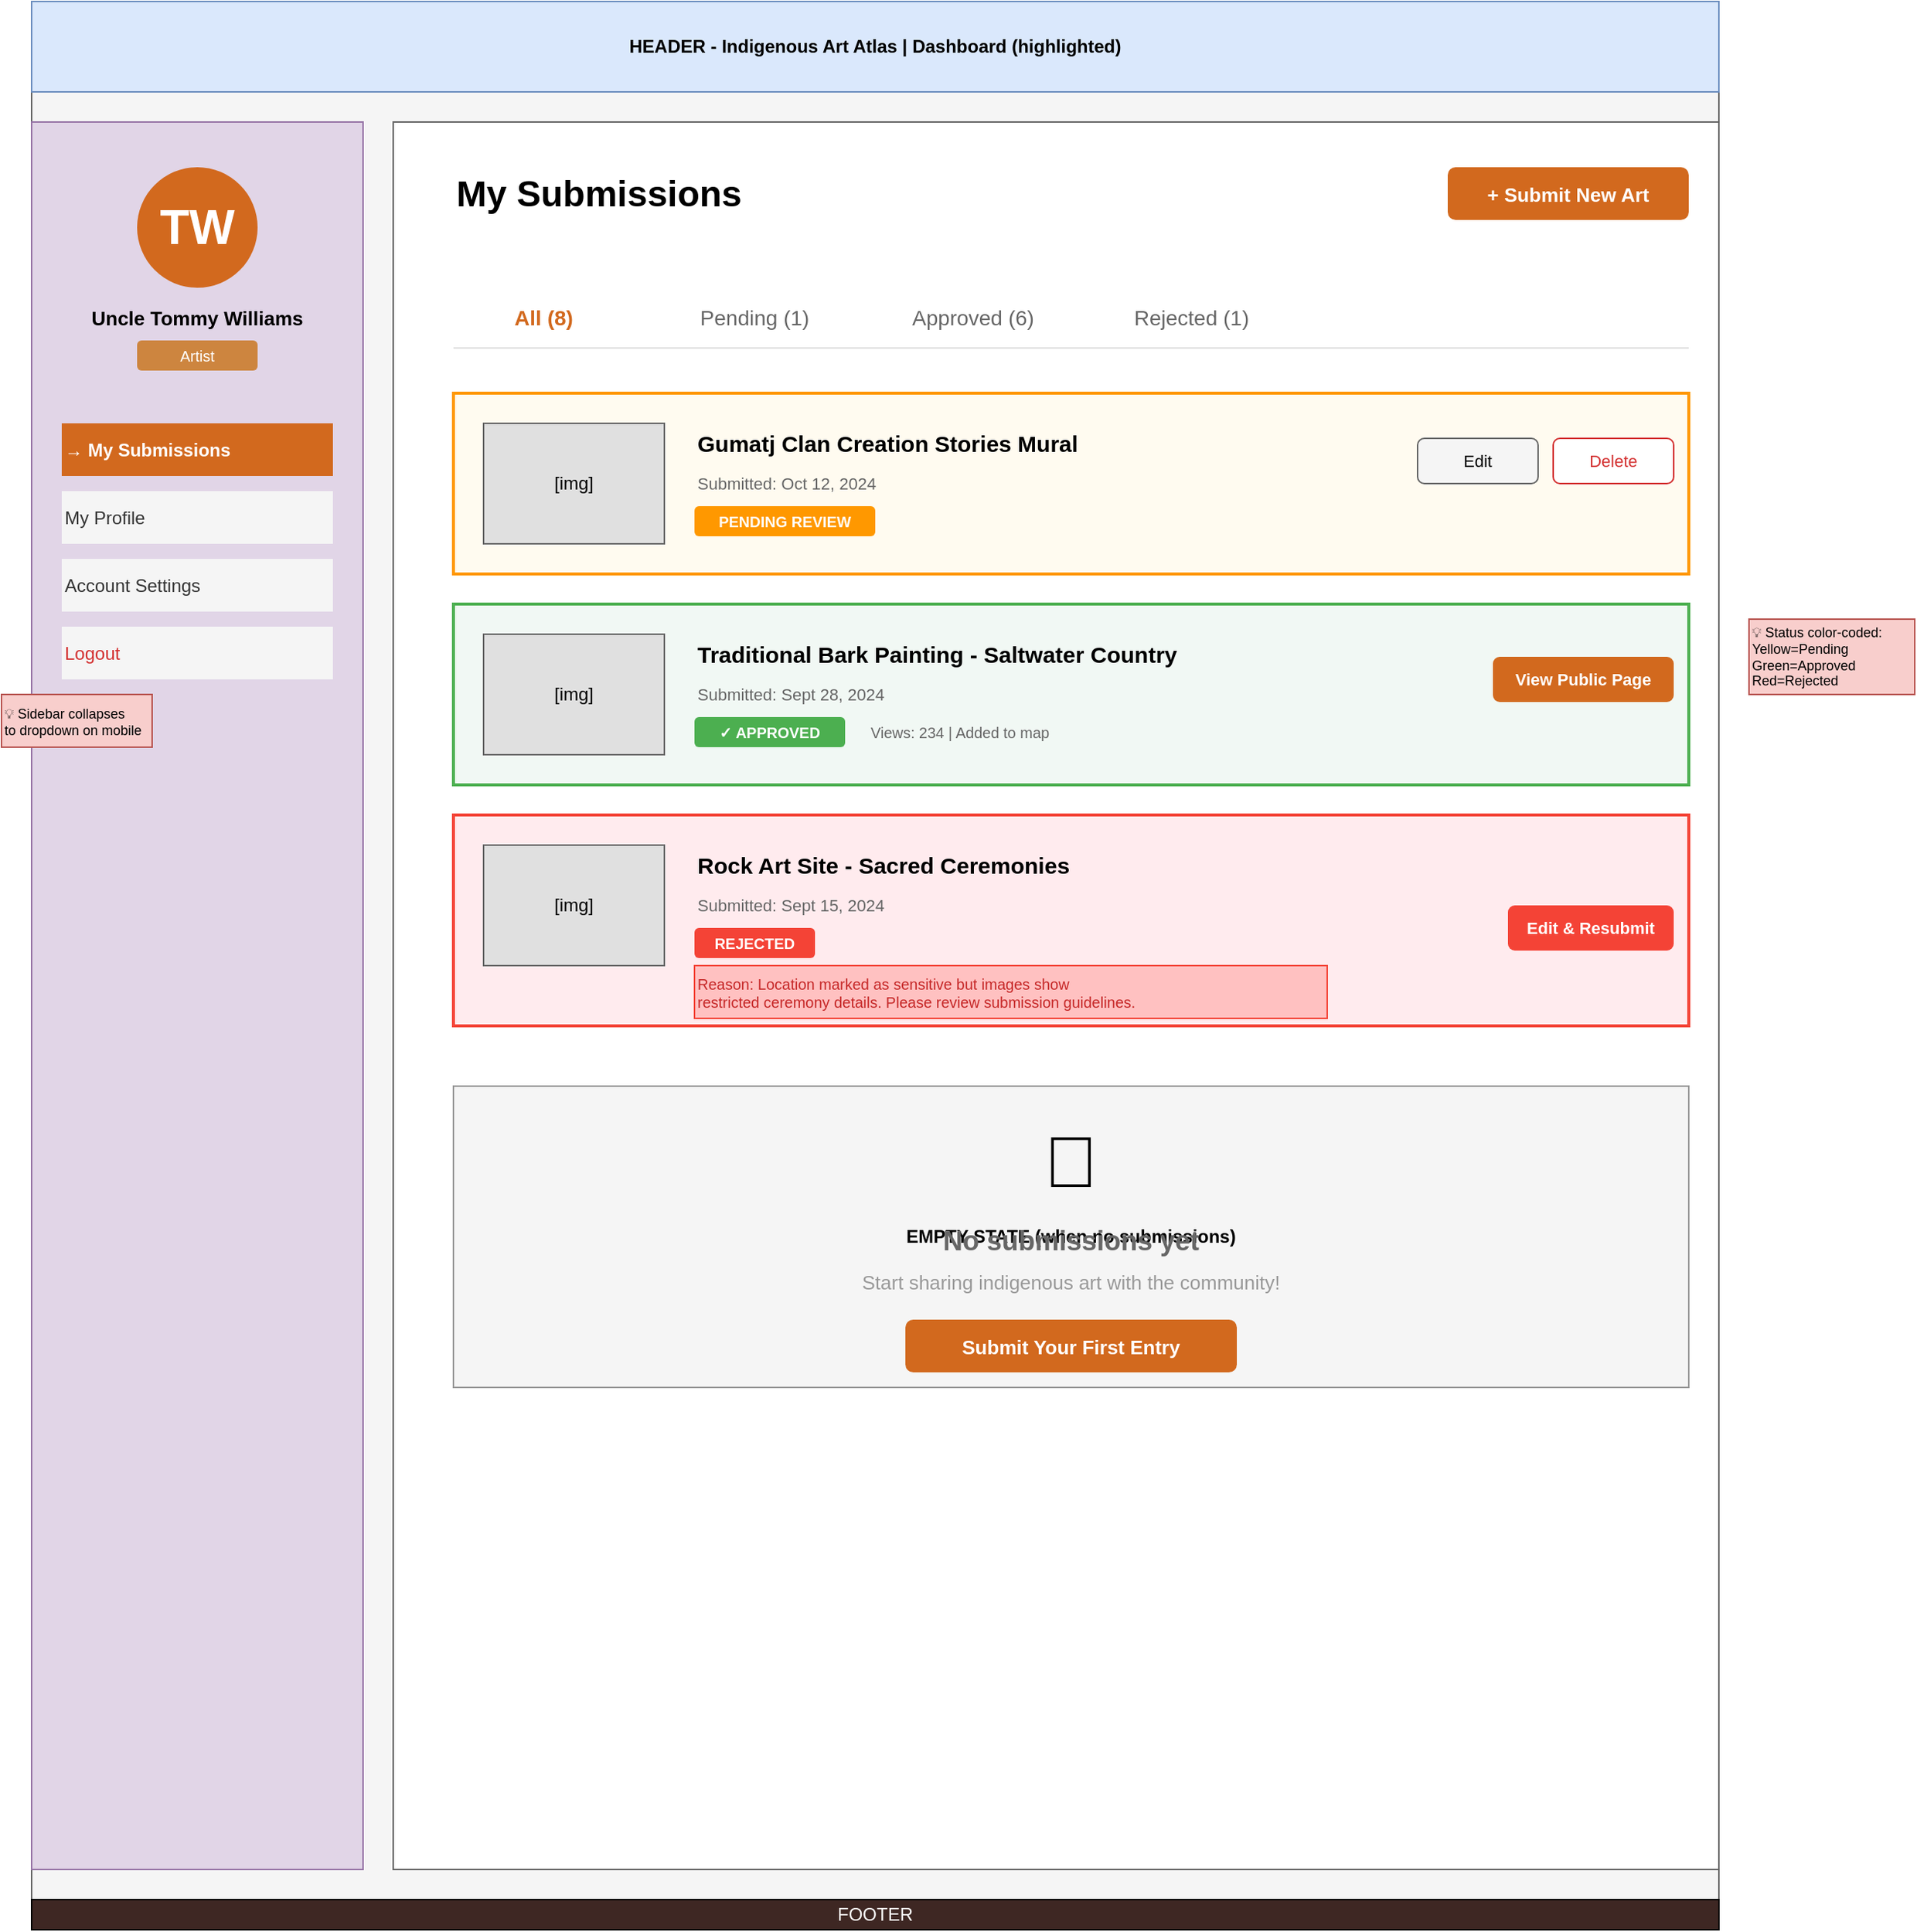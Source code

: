 <?xml version="1.0" encoding="UTF-8"?>
<mxfile>
  <diagram name="User Dashboard Wireframe" id="dashboard">
    <mxGraphModel dx="1434" dy="844" grid="1" gridSize="10" guides="1" tooltips="1" connect="1" arrows="1" fold="1" page="1" pageScale="1" pageWidth="1200" pageHeight="1400" math="0" shadow="0">
      <root>
        <mxCell id="0" />
        <mxCell id="1" parent="0" />

        <!-- Browser Window -->
        <mxCell id="browser" value="" style="rounded=0;whiteSpace=wrap;html=1;fillColor=#f5f5f5;strokeColor=#666666;" vertex="1" parent="1">
          <mxGeometry x="40" y="40" width="1120" height="1280" as="geometry" />
        </mxCell>

        <!-- Header -->
        <mxCell id="header" value="HEADER - Indigenous Art Atlas | Dashboard (highlighted)" style="rounded=0;whiteSpace=wrap;html=1;fillColor=#dae8fc;strokeColor=#6c8ebf;fontStyle=1" vertex="1" parent="1">
          <mxGeometry x="40" y="40" width="1120" height="60" as="geometry" />
        </mxCell>

        <!-- Sidebar Navigation (20%) -->
        <mxCell id="sidebar" value="" style="rounded=0;whiteSpace=wrap;html=1;fillColor=#e1d5e7;strokeColor=#9673a6;align=left;verticalAlign=top;" vertex="1" parent="1">
          <mxGeometry x="40" y="120" width="220" height="1160" as="geometry" />
        </mxCell>

        <!-- User Profile Card -->
        <mxCell id="user-avatar" value="" style="ellipse;whiteSpace=wrap;html=1;fillColor=#d2691e;strokeColor=none;fontColor=#ffffff;fontSize=40;fontStyle=1" vertex="1" parent="1">
          <mxGeometry x="110" y="150" width="80" height="80" as="geometry" />
        </mxCell>

        <mxCell id="user-initials" value="TW" style="text;html=1;strokeColor=none;fillColor=none;align=center;verticalAlign=middle;whiteSpace=wrap;rounded=0;fontSize=32;fontColor=#ffffff;fontStyle=1" vertex="1" parent="1">
          <mxGeometry x="110" y="165" width="80" height="50" as="geometry" />
        </mxCell>

        <mxCell id="user-name" value="Uncle Tommy Williams" style="text;html=1;strokeColor=none;fillColor=none;align=center;verticalAlign=middle;whiteSpace=wrap;rounded=0;fontSize=13;fontStyle=1" vertex="1" parent="1">
          <mxGeometry x="60" y="240" width="180" height="20" as="geometry" />
        </mxCell>

        <mxCell id="user-role" value="Artist" style="rounded=1;whiteSpace=wrap;html=1;fillColor=#cd853f;strokeColor=none;fontColor=#ffffff;fontSize=10;" vertex="1" parent="1">
          <mxGeometry x="110" y="265" width="80" height="20" as="geometry" />
        </mxCell>

        <!-- Sidebar Menu -->
        <mxCell id="menu-item1" value="→ My Submissions" style="rounded=0;whiteSpace=wrap;html=1;fillColor=#d2691e;strokeColor=none;fontColor=#ffffff;align=left;fontSize=12;fontStyle=1" vertex="1" parent="1">
          <mxGeometry x="60" y="320" width="180" height="35" as="geometry" />
        </mxCell>

        <mxCell id="menu-item2" value="   My Profile" style="rounded=0;whiteSpace=wrap;html=1;fillColor=#f5f5f5;strokeColor=none;fontColor=#333333;align=left;fontSize=12;" vertex="1" parent="1">
          <mxGeometry x="60" y="365" width="180" height="35" as="geometry" />
        </mxCell>

        <mxCell id="menu-item3" value="   Account Settings" style="rounded=0;whiteSpace=wrap;html=1;fillColor=#f5f5f5;strokeColor=none;fontColor=#333333;align=left;fontSize=12;" vertex="1" parent="1">
          <mxGeometry x="60" y="410" width="180" height="35" as="geometry" />
        </mxCell>

        <mxCell id="menu-item4" value="   Logout" style="rounded=0;whiteSpace=wrap;html=1;fillColor=#f5f5f5;strokeColor=none;fontColor=#d32f2f;align=left;fontSize=12;" vertex="1" parent="1">
          <mxGeometry x="60" y="455" width="180" height="35" as="geometry" />
        </mxCell>

        <!-- Main Content Area (80%) -->
        <mxCell id="main-content" value="" style="rounded=0;whiteSpace=wrap;html=1;fillColor=#ffffff;strokeColor=#666666;align=left;verticalAlign=top;" vertex="1" parent="1">
          <mxGeometry x="280" y="120" width="880" height="1160" as="geometry" />
        </mxCell>

        <!-- Dashboard Header -->
        <mxCell id="dash-header" value="My Submissions" style="text;html=1;strokeColor=none;fillColor=none;align=left;verticalAlign=middle;whiteSpace=wrap;rounded=0;fontSize=24;fontStyle=1" vertex="1" parent="1">
          <mxGeometry x="320" y="150" width="400" height="35" as="geometry" />
        </mxCell>

        <mxCell id="btn-submit-new" value="+ Submit New Art" style="rounded=1;whiteSpace=wrap;html=1;fillColor=#d2691e;strokeColor=none;fontColor=#ffffff;fontSize=13;fontStyle=1" vertex="1" parent="1">
          <mxGeometry x="980" y="150" width="160" height="35" as="geometry" />
        </mxCell>

        <!-- Tabs -->
        <mxCell id="tabs-container" value="" style="rounded=0;whiteSpace=wrap;html=1;fillColor=none;strokeColor=none;" vertex="1" parent="1">
          <mxGeometry x="320" y="220" width="820" height="50" as="geometry" />
        </mxCell>

        <mxCell id="tab1" value="All (8)" style="rounded=0;whiteSpace=wrap;html=1;fillColor=none;strokeColor=none;fontColor=#d2691e;fontSize=14;fontStyle=1;align=center;borderBottom=1;borderColor=#d2691e;borderWidth=3;" vertex="1" parent="1">
          <mxGeometry x="320" y="230" width="120" height="40" as="geometry" />
        </mxCell>

        <mxCell id="tab2" value="Pending (1)" style="rounded=0;whiteSpace=wrap;html=1;fillColor=none;strokeColor=none;fontColor=#666666;fontSize=14;align=center;" vertex="1" parent="1">
          <mxGeometry x="460" y="230" width="120" height="40" as="geometry" />
        </mxCell>

        <mxCell id="tab3" value="Approved (6)" style="rounded=0;whiteSpace=wrap;html=1;fillColor=none;strokeColor=none;fontColor=#666666;fontSize=14;align=center;" vertex="1" parent="1">
          <mxGeometry x="600" y="230" width="130" height="40" as="geometry" />
        </mxCell>

        <mxCell id="tab4" value="Rejected (1)" style="rounded=0;whiteSpace=wrap;html=1;fillColor=none;strokeColor=none;fontColor=#666666;fontSize=14;align=center;" vertex="1" parent="1">
          <mxGeometry x="750" y="230" width="120" height="40" as="geometry" />
        </mxCell>

        <mxCell id="tab-line" value="" style="endArrow=none;html=1;strokeWidth=1;strokeColor=#e0e0e0;" edge="1" parent="1">
          <mxGeometry width="50" height="50" relative="1" as="geometry">
            <mxPoint x="320" y="270" as="sourcePoint" />
            <mxPoint x="1140" y="270" as="targetPoint" />
          </mxGeometry>
        </mxCell>

        <!-- Submission Cards -->
        <!-- Card 1: Pending -->
        <mxCell id="card1-container" value="" style="rounded=0;whiteSpace=wrap;html=1;fillColor=#fffbf0;strokeColor=#ff9800;strokeWidth=2;" vertex="1" parent="1">
          <mxGeometry x="320" y="300" width="820" height="120" as="geometry" />
        </mxCell>

        <mxCell id="card1-thumb" value="[img]" style="rounded=0;whiteSpace=wrap;html=1;fillColor=#e0e0e0;strokeColor=#666666;" vertex="1" parent="1">
          <mxGeometry x="340" y="320" width="120" height="80" as="geometry" />
        </mxCell>

        <mxCell id="card1-title" value="Gumatj Clan Creation Stories Mural" style="text;html=1;strokeColor=none;fillColor=none;align=left;verticalAlign=middle;whiteSpace=wrap;rounded=0;fontSize=15;fontStyle=1" vertex="1" parent="1">
          <mxGeometry x="480" y="320" width="400" height="25" as="geometry" />
        </mxCell>

        <mxCell id="card1-date" value="Submitted: Oct 12, 2024" style="text;html=1;strokeColor=none;fillColor=none;align=left;verticalAlign=middle;whiteSpace=wrap;rounded=0;fontSize=11;fontColor=#666666;" vertex="1" parent="1">
          <mxGeometry x="480" y="350" width="200" height="20" as="geometry" />
        </mxCell>

        <mxCell id="card1-status" value="PENDING REVIEW" style="rounded=1;whiteSpace=wrap;html=1;fillColor=#ff9800;strokeColor=none;fontColor=#ffffff;fontSize=10;fontStyle=1" vertex="1" parent="1">
          <mxGeometry x="480" y="375" width="120" height="20" as="geometry" />
        </mxCell>

        <mxCell id="card1-btn1" value="Edit" style="rounded=1;whiteSpace=wrap;html=1;fillColor=#f5f5f5;strokeColor=#666666;fontSize=11;" vertex="1" parent="1">
          <mxGeometry x="960" y="330" width="80" height="30" as="geometry" />
        </mxCell>

        <mxCell id="card1-btn2" value="Delete" style="rounded=1;whiteSpace=wrap;html=1;fillColor=#ffffff;strokeColor=#d32f2f;fontColor=#d32f2f;fontSize=11;" vertex="1" parent="1">
          <mxGeometry x="1050" y="330" width="80" height="30" as="geometry" />
        </mxCell>

        <!-- Card 2: Approved -->
        <mxCell id="card2-container" value="" style="rounded=0;whiteSpace=wrap;html=1;fillColor=#f1f8f4;strokeColor=#4caf50;strokeWidth=2;" vertex="1" parent="1">
          <mxGeometry x="320" y="440" width="820" height="120" as="geometry" />
        </mxCell>

        <mxCell id="card2-thumb" value="[img]" style="rounded=0;whiteSpace=wrap;html=1;fillColor=#e0e0e0;strokeColor=#666666;" vertex="1" parent="1">
          <mxGeometry x="340" y="460" width="120" height="80" as="geometry" />
        </mxCell>

        <mxCell id="card2-title" value="Traditional Bark Painting - Saltwater Country" style="text;html=1;strokeColor=none;fillColor=none;align=left;verticalAlign=middle;whiteSpace=wrap;rounded=0;fontSize=15;fontStyle=1" vertex="1" parent="1">
          <mxGeometry x="480" y="460" width="400" height="25" as="geometry" />
        </mxCell>

        <mxCell id="card2-date" value="Submitted: Sept 28, 2024" style="text;html=1;strokeColor=none;fillColor=none;align=left;verticalAlign=middle;whiteSpace=wrap;rounded=0;fontSize=11;fontColor=#666666;" vertex="1" parent="1">
          <mxGeometry x="480" y="490" width="200" height="20" as="geometry" />
        </mxCell>

        <mxCell id="card2-status" value="✓ APPROVED" style="rounded=1;whiteSpace=wrap;html=1;fillColor=#4caf50;strokeColor=none;fontColor=#ffffff;fontSize=10;fontStyle=1" vertex="1" parent="1">
          <mxGeometry x="480" y="515" width="100" height="20" as="geometry" />
        </mxCell>

        <mxCell id="card2-stats" value="Views: 234 | Added to map" style="text;html=1;strokeColor=none;fillColor=none;align=left;verticalAlign=middle;whiteSpace=wrap;rounded=0;fontSize=10;fontColor=#666666;" vertex="1" parent="1">
          <mxGeometry x="595" y="515" width="200" height="20" as="geometry" />
        </mxCell>

        <mxCell id="card2-btn" value="View Public Page" style="rounded=1;whiteSpace=wrap;html=1;fillColor=#d2691e;strokeColor=none;fontColor=#ffffff;fontSize=11;fontStyle=1" vertex="1" parent="1">
          <mxGeometry x="1010" y="475" width="120" height="30" as="geometry" />
        </mxCell>

        <!-- Card 3: Rejected -->
        <mxCell id="card3-container" value="" style="rounded=0;whiteSpace=wrap;html=1;fillColor=#ffebee;strokeColor=#f44336;strokeWidth=2;" vertex="1" parent="1">
          <mxGeometry x="320" y="580" width="820" height="140" as="geometry" />
        </mxCell>

        <mxCell id="card3-thumb" value="[img]" style="rounded=0;whiteSpace=wrap;html=1;fillColor=#e0e0e0;strokeColor=#666666;" vertex="1" parent="1">
          <mxGeometry x="340" y="600" width="120" height="80" as="geometry" />
        </mxCell>

        <mxCell id="card3-title" value="Rock Art Site - Sacred Ceremonies" style="text;html=1;strokeColor=none;fillColor=none;align=left;verticalAlign=middle;whiteSpace=wrap;rounded=0;fontSize=15;fontStyle=1" vertex="1" parent="1">
          <mxGeometry x="480" y="600" width="400" height="25" as="geometry" />
        </mxCell>

        <mxCell id="card3-date" value="Submitted: Sept 15, 2024" style="text;html=1;strokeColor=none;fillColor=none;align=left;verticalAlign=middle;whiteSpace=wrap;rounded=0;fontSize=11;fontColor=#666666;" vertex="1" parent="1">
          <mxGeometry x="480" y="630" width="200" height="20" as="geometry" />
        </mxCell>

        <mxCell id="card3-status" value="REJECTED" style="rounded=1;whiteSpace=wrap;html=1;fillColor=#f44336;strokeColor=none;fontColor=#ffffff;fontSize=10;fontStyle=1" vertex="1" parent="1">
          <mxGeometry x="480" y="655" width="80" height="20" as="geometry" />
        </mxCell>

        <mxCell id="card3-reason" value="Reason: Location marked as sensitive but images show&#xa;restricted ceremony details. Please review submission guidelines." style="rounded=0;whiteSpace=wrap;html=1;fillColor=#ffc1c1;strokeColor=#f44336;align=left;verticalAlign=top;fontSize=10;fontColor=#c62828;" vertex="1" parent="1">
          <mxGeometry x="480" y="680" width="420" height="35" as="geometry" />
        </mxCell>

        <mxCell id="card3-btn" value="Edit &amp; Resubmit" style="rounded=1;whiteSpace=wrap;html=1;fillColor=#f44336;strokeColor=none;fontColor=#ffffff;fontSize=11;fontStyle=1" vertex="1" parent="1">
          <mxGeometry x="1020" y="640" width="110" height="30" as="geometry" />
        </mxCell>

        <!-- Empty State Example -->
        <mxCell id="empty-example" value="EMPTY STATE (when no submissions)" style="rounded=0;whiteSpace=wrap;html=1;fillColor=#f5f5f5;strokeColor=#999999;strokeWidth=1;strokeStyle=dashed;fontStyle=1" vertex="1" parent="1">
          <mxGeometry x="320" y="760" width="820" height="200" as="geometry" />
        </mxCell>

        <mxCell id="empty-icon" value="📝" style="text;html=1;strokeColor=none;fillColor=none;align=center;verticalAlign=middle;whiteSpace=wrap;rounded=0;fontSize=48;" vertex="1" parent="1">
          <mxGeometry x="655" y="780" width="150" height="60" as="geometry" />
        </mxCell>

        <mxCell id="empty-text1" value="No submissions yet" style="text;html=1;strokeColor=none;fillColor=none;align=center;verticalAlign=middle;whiteSpace=wrap;rounded=0;fontSize=18;fontStyle=1;fontColor=#666666;" vertex="1" parent="1">
          <mxGeometry x="520" y="850" width="420" height="25" as="geometry" />
        </mxCell>

        <mxCell id="empty-text2" value="Start sharing indigenous art with the community!" style="text;html=1;strokeColor=none;fillColor=none;align=center;verticalAlign=middle;whiteSpace=wrap;rounded=0;fontSize=13;fontColor=#999999;" vertex="1" parent="1">
          <mxGeometry x="520" y="880" width="420" height="20" as="geometry" />
        </mxCell>

        <mxCell id="empty-btn" value="Submit Your First Entry" style="rounded=1;whiteSpace=wrap;html=1;fillColor=#d2691e;strokeColor=none;fontColor=#ffffff;fontSize=13;fontStyle=1" vertex="1" parent="1">
          <mxGeometry x="620" y="915" width="220" height="35" as="geometry" />
        </mxCell>

        <!-- Footer -->
        <mxCell id="footer" value="FOOTER" style="rounded=0;whiteSpace=wrap;html=1;fillColor=#3e2723;strokeColor=#000000;fontColor=#ffffff;align=center;" vertex="1" parent="1">
          <mxGeometry x="40" y="1300" width="1120" height="20" as="geometry" />
        </mxCell>

        <!-- Annotations -->
        <mxCell id="note1" value="💡 Sidebar collapses&#xa;to dropdown on mobile" style="text;html=1;strokeColor=#b85450;fillColor=#f8cecc;align=left;verticalAlign=middle;whiteSpace=wrap;rounded=0;fontSize=9;" vertex="1" parent="1">
          <mxGeometry x="20" y="500" width="100" height="35" as="geometry" />
        </mxCell>

        <mxCell id="note2" value="💡 Status color-coded:&#xa;Yellow=Pending&#xa;Green=Approved&#xa;Red=Rejected" style="text;html=1;strokeColor=#b85450;fillColor=#f8cecc;align=left;verticalAlign=middle;whiteSpace=wrap;rounded=0;fontSize=9;" vertex="1" parent="1">
          <mxGeometry x="1180" y="450" width="110" height="50" as="geometry" />
        </mxCell>

      </root>
    </mxGraphModel>
  </diagram>
</mxfile>